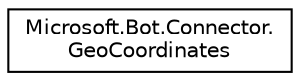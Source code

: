 digraph "Graphical Class Hierarchy"
{
  edge [fontname="Helvetica",fontsize="10",labelfontname="Helvetica",labelfontsize="10"];
  node [fontname="Helvetica",fontsize="10",shape=record];
  rankdir="LR";
  Node1 [label="Microsoft.Bot.Connector.\lGeoCoordinates",height=0.2,width=0.4,color="black", fillcolor="white", style="filled",URL="$d5/d2b/class_microsoft_1_1_bot_1_1_connector_1_1_geo_coordinates.html",tooltip="GeoCoordinates https://schema.org/GeoCoordinates "];
}
